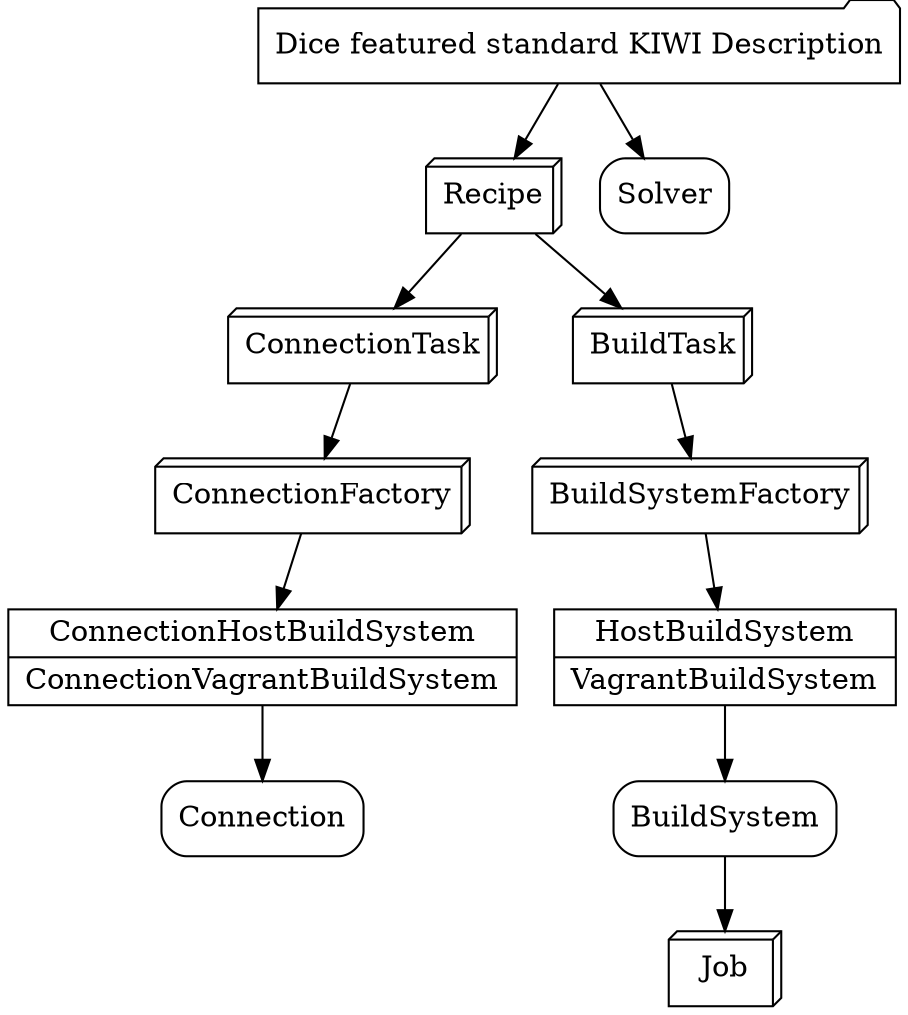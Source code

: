 // dot -Gsplines=ortho -Tpng -oMyGraph.png dice/.dice.dot

digraph Dice {
  {
    node [shape=box3d]
    Job
    BuildSystemFactory
    ConnectionTask
    BuildTask
    ConnectionFactory
    Recipe
//    Command
//    DiceConfig
  }
  
  {
    node [shape=folder]
    Description [label="Dice featured standard KIWI Description"]
  }

  {
    node [shape=box style=rounded]
//    Logger
    Solver
    Recipe
    BuildSystem
    Connection
  }

  {
    node [shape=record]
    BSFactory [label="{HostBuildSystem|VagrantBuildSystem}"]
  }

  {
    node [shape=record]
    CBSFactory [label="{ConnectionHostBuildSystem|ConnectionVagrantBuildSystem}"]
  }

  Description -> Recipe

  Recipe -> BuildTask

  Recipe -> ConnectionTask

  Description -> Solver

  BuildSystemFactory -> BSFactory

  BuildTask -> BuildSystemFactory

  BSFactory -> BuildSystem

  BuildSystem -> Job

  ConnectionFactory -> CBSFactory

  ConnectionTask -> ConnectionFactory

  CBSFactory -> Connection


//  DiceConfig -> Recipe

}
